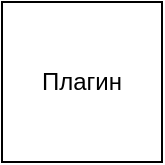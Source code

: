 <mxfile version="13.10.2" type="github">
  <diagram id="vlD0JXHBR6q7JihATjhi" name="Page-1">
    <mxGraphModel dx="1380" dy="809" grid="1" gridSize="10" guides="1" tooltips="1" connect="1" arrows="1" fold="1" page="1" pageScale="1" pageWidth="827" pageHeight="1169" math="0" shadow="0">
      <root>
        <mxCell id="0" />
        <mxCell id="1" parent="0" />
        <mxCell id="wbJPLDqBevS3y2GhisrP-1" value="Плагин" style="whiteSpace=wrap;html=1;aspect=fixed;" vertex="1" parent="1">
          <mxGeometry x="390" y="340" width="80" height="80" as="geometry" />
        </mxCell>
      </root>
    </mxGraphModel>
  </diagram>
</mxfile>
